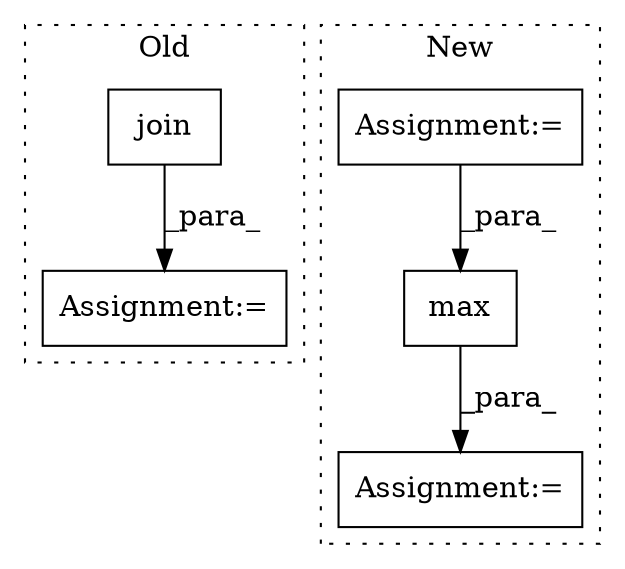 digraph G {
subgraph cluster0 {
1 [label="join" a="32" s="3428,3468" l="5,1" shape="box"];
4 [label="Assignment:=" a="7" s="3524" l="1" shape="box"];
label = "Old";
style="dotted";
}
subgraph cluster1 {
2 [label="max" a="32" s="2940,2959" l="4,1" shape="box"];
3 [label="Assignment:=" a="7" s="2863" l="1" shape="box"];
5 [label="Assignment:=" a="7" s="3215" l="1" shape="box"];
label = "New";
style="dotted";
}
1 -> 4 [label="_para_"];
2 -> 5 [label="_para_"];
3 -> 2 [label="_para_"];
}